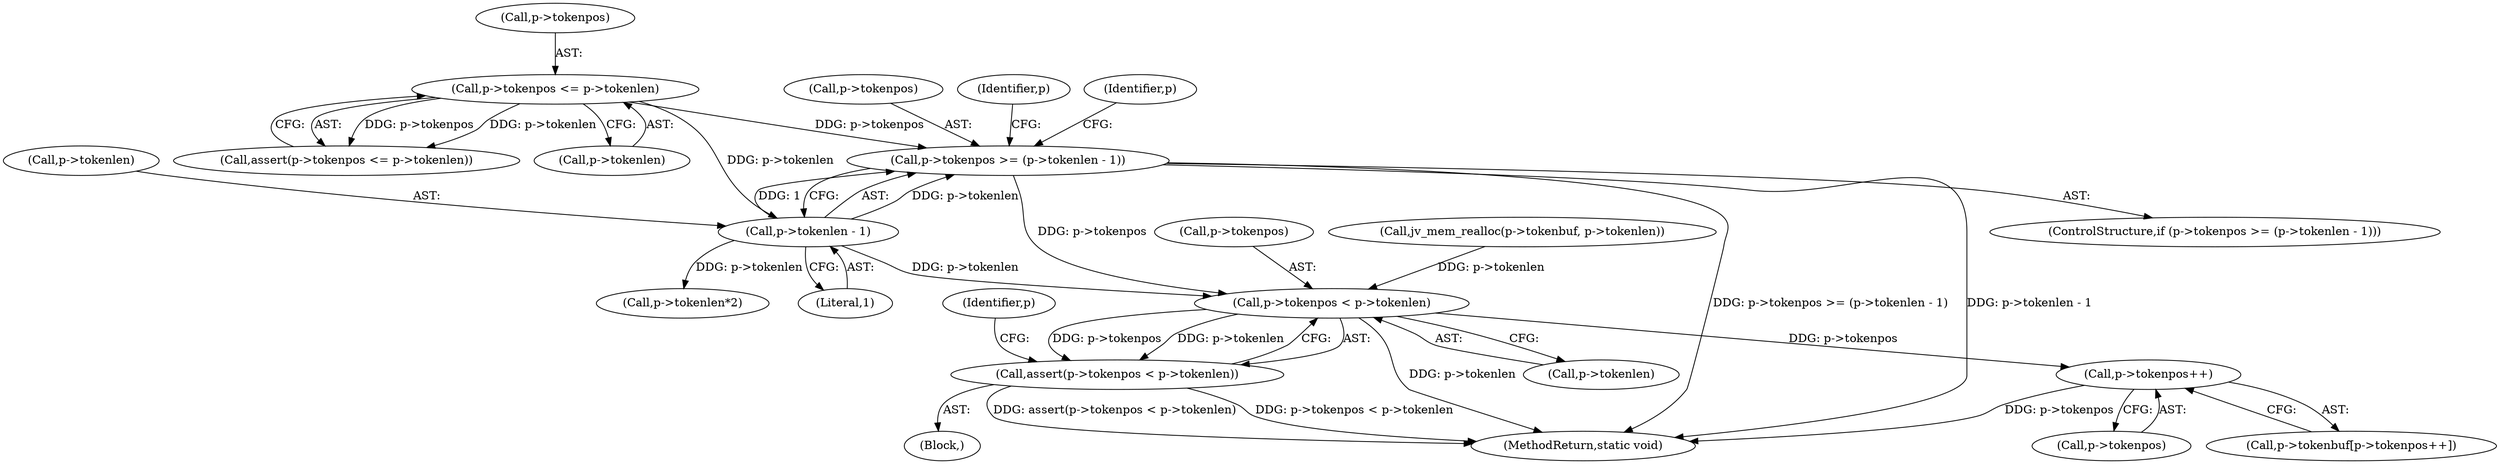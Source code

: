 digraph "0_jq_8eb1367ca44e772963e704a700ef72ae2e12babd_0@pointer" {
"1000113" [label="(Call,p->tokenpos >= (p->tokenlen - 1))"];
"1000105" [label="(Call,p->tokenpos <= p->tokenlen)"];
"1000117" [label="(Call,p->tokenlen - 1)"];
"1000146" [label="(Call,p->tokenpos < p->tokenlen)"];
"1000145" [label="(Call,assert(p->tokenpos < p->tokenlen))"];
"1000158" [label="(Call,p->tokenpos++)"];
"1000106" [label="(Call,p->tokenpos)"];
"1000146" [label="(Call,p->tokenpos < p->tokenlen)"];
"1000112" [label="(ControlStructure,if (p->tokenpos >= (p->tokenlen - 1)))"];
"1000113" [label="(Call,p->tokenpos >= (p->tokenlen - 1))"];
"1000114" [label="(Call,p->tokenpos)"];
"1000148" [label="(Identifier,p)"];
"1000118" [label="(Call,p->tokenlen)"];
"1000125" [label="(Identifier,p)"];
"1000147" [label="(Call,p->tokenpos)"];
"1000163" [label="(MethodReturn,static void)"];
"1000128" [label="(Call,p->tokenlen*2)"];
"1000158" [label="(Call,p->tokenpos++)"];
"1000154" [label="(Call,p->tokenbuf[p->tokenpos++])"];
"1000103" [label="(Block,)"];
"1000109" [label="(Call,p->tokenlen)"];
"1000150" [label="(Call,p->tokenlen)"];
"1000138" [label="(Call,jv_mem_realloc(p->tokenbuf, p->tokenlen))"];
"1000121" [label="(Literal,1)"];
"1000105" [label="(Call,p->tokenpos <= p->tokenlen)"];
"1000104" [label="(Call,assert(p->tokenpos <= p->tokenlen))"];
"1000156" [label="(Identifier,p)"];
"1000159" [label="(Call,p->tokenpos)"];
"1000117" [label="(Call,p->tokenlen - 1)"];
"1000145" [label="(Call,assert(p->tokenpos < p->tokenlen))"];
"1000113" -> "1000112"  [label="AST: "];
"1000113" -> "1000117"  [label="CFG: "];
"1000114" -> "1000113"  [label="AST: "];
"1000117" -> "1000113"  [label="AST: "];
"1000125" -> "1000113"  [label="CFG: "];
"1000148" -> "1000113"  [label="CFG: "];
"1000113" -> "1000163"  [label="DDG: p->tokenlen - 1"];
"1000113" -> "1000163"  [label="DDG: p->tokenpos >= (p->tokenlen - 1)"];
"1000105" -> "1000113"  [label="DDG: p->tokenpos"];
"1000117" -> "1000113"  [label="DDG: p->tokenlen"];
"1000117" -> "1000113"  [label="DDG: 1"];
"1000113" -> "1000146"  [label="DDG: p->tokenpos"];
"1000105" -> "1000104"  [label="AST: "];
"1000105" -> "1000109"  [label="CFG: "];
"1000106" -> "1000105"  [label="AST: "];
"1000109" -> "1000105"  [label="AST: "];
"1000104" -> "1000105"  [label="CFG: "];
"1000105" -> "1000104"  [label="DDG: p->tokenpos"];
"1000105" -> "1000104"  [label="DDG: p->tokenlen"];
"1000105" -> "1000117"  [label="DDG: p->tokenlen"];
"1000117" -> "1000121"  [label="CFG: "];
"1000118" -> "1000117"  [label="AST: "];
"1000121" -> "1000117"  [label="AST: "];
"1000117" -> "1000128"  [label="DDG: p->tokenlen"];
"1000117" -> "1000146"  [label="DDG: p->tokenlen"];
"1000146" -> "1000145"  [label="AST: "];
"1000146" -> "1000150"  [label="CFG: "];
"1000147" -> "1000146"  [label="AST: "];
"1000150" -> "1000146"  [label="AST: "];
"1000145" -> "1000146"  [label="CFG: "];
"1000146" -> "1000163"  [label="DDG: p->tokenlen"];
"1000146" -> "1000145"  [label="DDG: p->tokenpos"];
"1000146" -> "1000145"  [label="DDG: p->tokenlen"];
"1000138" -> "1000146"  [label="DDG: p->tokenlen"];
"1000146" -> "1000158"  [label="DDG: p->tokenpos"];
"1000145" -> "1000103"  [label="AST: "];
"1000156" -> "1000145"  [label="CFG: "];
"1000145" -> "1000163"  [label="DDG: assert(p->tokenpos < p->tokenlen)"];
"1000145" -> "1000163"  [label="DDG: p->tokenpos < p->tokenlen"];
"1000158" -> "1000154"  [label="AST: "];
"1000158" -> "1000159"  [label="CFG: "];
"1000159" -> "1000158"  [label="AST: "];
"1000154" -> "1000158"  [label="CFG: "];
"1000158" -> "1000163"  [label="DDG: p->tokenpos"];
}
